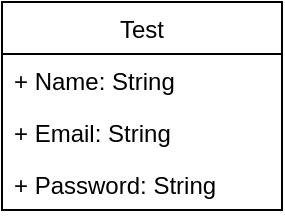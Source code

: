 <mxfile version="14.4.8" type="github">
  <diagram id="wu7QruRlIK9zE7pBHmjt" name="Page-1">
    <mxGraphModel dx="1038" dy="588" grid="1" gridSize="10" guides="1" tooltips="1" connect="1" arrows="1" fold="1" page="1" pageScale="1" pageWidth="850" pageHeight="1100" math="0" shadow="0">
      <root>
        <mxCell id="0" />
        <mxCell id="1" parent="0" />
        <mxCell id="XxT5LB6_ZKDjMguPIREL-2" value="Test" style="swimlane;fontStyle=0;childLayout=stackLayout;horizontal=1;startSize=26;fillColor=none;horizontalStack=0;resizeParent=1;resizeParentMax=0;resizeLast=0;collapsible=1;marginBottom=0;" vertex="1" parent="1">
          <mxGeometry x="270" y="120" width="140" height="104" as="geometry" />
        </mxCell>
        <mxCell id="XxT5LB6_ZKDjMguPIREL-3" value="+ Name: String" style="text;strokeColor=none;fillColor=none;align=left;verticalAlign=top;spacingLeft=4;spacingRight=4;overflow=hidden;rotatable=0;points=[[0,0.5],[1,0.5]];portConstraint=eastwest;" vertex="1" parent="XxT5LB6_ZKDjMguPIREL-2">
          <mxGeometry y="26" width="140" height="26" as="geometry" />
        </mxCell>
        <mxCell id="XxT5LB6_ZKDjMguPIREL-4" value="+ Email: String" style="text;strokeColor=none;fillColor=none;align=left;verticalAlign=top;spacingLeft=4;spacingRight=4;overflow=hidden;rotatable=0;points=[[0,0.5],[1,0.5]];portConstraint=eastwest;" vertex="1" parent="XxT5LB6_ZKDjMguPIREL-2">
          <mxGeometry y="52" width="140" height="26" as="geometry" />
        </mxCell>
        <mxCell id="XxT5LB6_ZKDjMguPIREL-5" value="+ Password: String&#xa;" style="text;strokeColor=none;fillColor=none;align=left;verticalAlign=top;spacingLeft=4;spacingRight=4;overflow=hidden;rotatable=0;points=[[0,0.5],[1,0.5]];portConstraint=eastwest;" vertex="1" parent="XxT5LB6_ZKDjMguPIREL-2">
          <mxGeometry y="78" width="140" height="26" as="geometry" />
        </mxCell>
      </root>
    </mxGraphModel>
  </diagram>
</mxfile>
